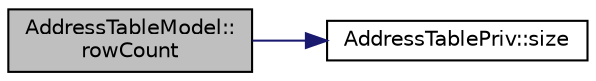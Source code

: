 digraph "AddressTableModel::rowCount"
{
  edge [fontname="Helvetica",fontsize="10",labelfontname="Helvetica",labelfontsize="10"];
  node [fontname="Helvetica",fontsize="10",shape=record];
  rankdir="LR";
  Node144 [label="AddressTableModel::\lrowCount",height=0.2,width=0.4,color="black", fillcolor="grey75", style="filled", fontcolor="black"];
  Node144 -> Node145 [color="midnightblue",fontsize="10",style="solid",fontname="Helvetica"];
  Node145 [label="AddressTablePriv::size",height=0.2,width=0.4,color="black", fillcolor="white", style="filled",URL="$de/dba/class_address_table_priv.html#a4f6133b3bf57ecb5a238698e27a2eb8d"];
}
